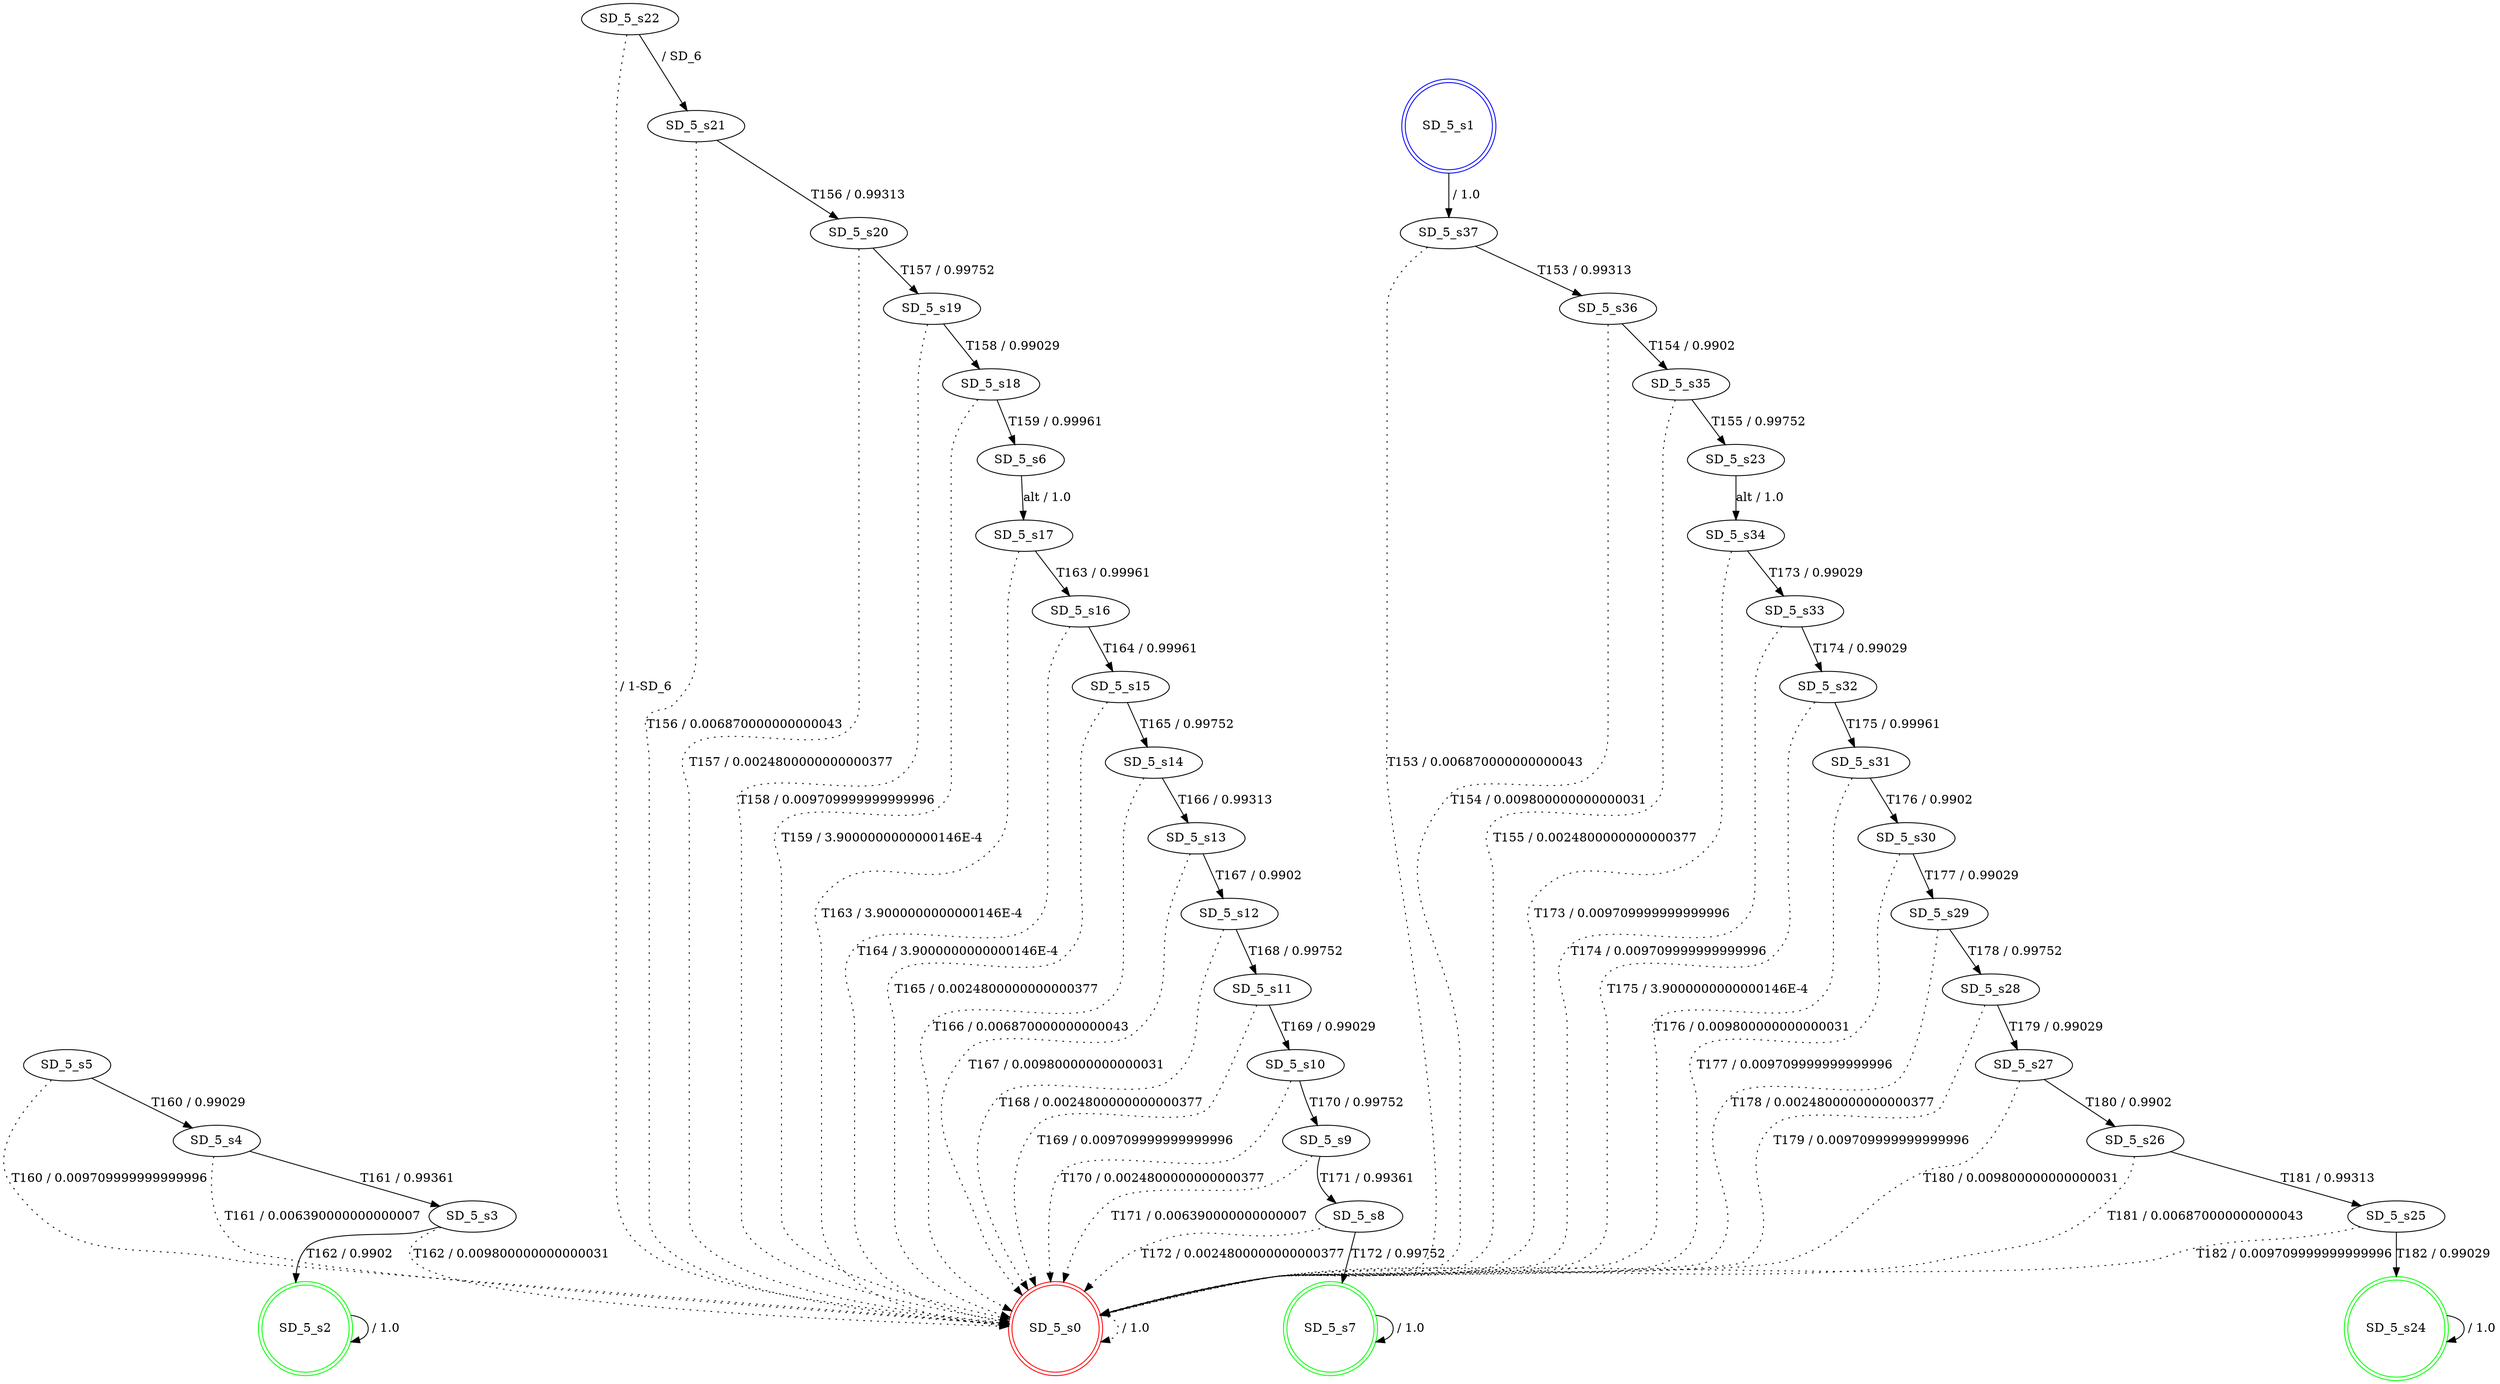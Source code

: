 digraph graphname {
SD_5_s0 [label="SD_5_s0",color=red,shape=doublecircle ];
SD_5_s1 [label="SD_5_s1",color=blue,shape=doublecircle ];
SD_5_s2 [label="SD_5_s2",color=green,shape=doublecircle ];
SD_5_s3 [label="SD_5_s3" ];
SD_5_s4 [label="SD_5_s4" ];
SD_5_s5 [label="SD_5_s5" ];
SD_5_s6 [label="SD_5_s6" ];
SD_5_s7 [label="SD_5_s7",color=green,shape=doublecircle ];
SD_5_s8 [label="SD_5_s8" ];
SD_5_s9 [label="SD_5_s9" ];
SD_5_s10 [label="SD_5_s10" ];
SD_5_s11 [label="SD_5_s11" ];
SD_5_s12 [label="SD_5_s12" ];
SD_5_s13 [label="SD_5_s13" ];
SD_5_s14 [label="SD_5_s14" ];
SD_5_s15 [label="SD_5_s15" ];
SD_5_s16 [label="SD_5_s16" ];
SD_5_s17 [label="SD_5_s17" ];
SD_5_s18 [label="SD_5_s18" ];
SD_5_s19 [label="SD_5_s19" ];
SD_5_s20 [label="SD_5_s20" ];
SD_5_s21 [label="SD_5_s21" ];
SD_5_s22 [label="SD_5_s22" ];
SD_5_s23 [label="SD_5_s23" ];
SD_5_s24 [label="SD_5_s24",color=green,shape=doublecircle ];
SD_5_s25 [label="SD_5_s25" ];
SD_5_s26 [label="SD_5_s26" ];
SD_5_s27 [label="SD_5_s27" ];
SD_5_s28 [label="SD_5_s28" ];
SD_5_s29 [label="SD_5_s29" ];
SD_5_s30 [label="SD_5_s30" ];
SD_5_s31 [label="SD_5_s31" ];
SD_5_s32 [label="SD_5_s32" ];
SD_5_s33 [label="SD_5_s33" ];
SD_5_s34 [label="SD_5_s34" ];
SD_5_s35 [label="SD_5_s35" ];
SD_5_s36 [label="SD_5_s36" ];
SD_5_s37 [label="SD_5_s37" ];
SD_5_s0 -> SD_5_s0 [label=" / 1.0", style=dotted];
SD_5_s1 -> SD_5_s37 [label=" / 1.0"];
SD_5_s2 -> SD_5_s2 [label=" / 1.0"];
SD_5_s3 -> SD_5_s2 [label="T162 / 0.9902"];
SD_5_s3 -> SD_5_s0 [label="T162 / 0.009800000000000031", style=dotted];
SD_5_s4 -> SD_5_s3 [label="T161 / 0.99361"];
SD_5_s4 -> SD_5_s0 [label="T161 / 0.006390000000000007", style=dotted];
SD_5_s5 -> SD_5_s4 [label="T160 / 0.99029"];
SD_5_s5 -> SD_5_s0 [label="T160 / 0.009709999999999996", style=dotted];
SD_5_s6 -> SD_5_s17 [label="alt / 1.0"];
SD_5_s7 -> SD_5_s7 [label=" / 1.0"];
SD_5_s8 -> SD_5_s7 [label="T172 / 0.99752"];
SD_5_s8 -> SD_5_s0 [label="T172 / 0.0024800000000000377", style=dotted];
SD_5_s9 -> SD_5_s8 [label="T171 / 0.99361"];
SD_5_s9 -> SD_5_s0 [label="T171 / 0.006390000000000007", style=dotted];
SD_5_s10 -> SD_5_s9 [label="T170 / 0.99752"];
SD_5_s10 -> SD_5_s0 [label="T170 / 0.0024800000000000377", style=dotted];
SD_5_s11 -> SD_5_s10 [label="T169 / 0.99029"];
SD_5_s11 -> SD_5_s0 [label="T169 / 0.009709999999999996", style=dotted];
SD_5_s12 -> SD_5_s11 [label="T168 / 0.99752"];
SD_5_s12 -> SD_5_s0 [label="T168 / 0.0024800000000000377", style=dotted];
SD_5_s13 -> SD_5_s12 [label="T167 / 0.9902"];
SD_5_s13 -> SD_5_s0 [label="T167 / 0.009800000000000031", style=dotted];
SD_5_s14 -> SD_5_s13 [label="T166 / 0.99313"];
SD_5_s14 -> SD_5_s0 [label="T166 / 0.006870000000000043", style=dotted];
SD_5_s15 -> SD_5_s14 [label="T165 / 0.99752"];
SD_5_s15 -> SD_5_s0 [label="T165 / 0.0024800000000000377", style=dotted];
SD_5_s16 -> SD_5_s15 [label="T164 / 0.99961"];
SD_5_s16 -> SD_5_s0 [label="T164 / 3.9000000000000146E-4", style=dotted];
SD_5_s17 -> SD_5_s16 [label="T163 / 0.99961"];
SD_5_s17 -> SD_5_s0 [label="T163 / 3.9000000000000146E-4", style=dotted];
SD_5_s18 -> SD_5_s6 [label="T159 / 0.99961"];
SD_5_s18 -> SD_5_s0 [label="T159 / 3.9000000000000146E-4", style=dotted];
SD_5_s19 -> SD_5_s18 [label="T158 / 0.99029"];
SD_5_s19 -> SD_5_s0 [label="T158 / 0.009709999999999996", style=dotted];
SD_5_s20 -> SD_5_s19 [label="T157 / 0.99752"];
SD_5_s20 -> SD_5_s0 [label="T157 / 0.0024800000000000377", style=dotted];
SD_5_s21 -> SD_5_s20 [label="T156 / 0.99313"];
SD_5_s21 -> SD_5_s0 [label="T156 / 0.006870000000000043", style=dotted];
SD_5_s22 -> SD_5_s21 [label=" / SD_6"];
SD_5_s22 -> SD_5_s0 [label=" / 1-SD_6", style=dotted];
SD_5_s23 -> SD_5_s34 [label="alt / 1.0"];
SD_5_s24 -> SD_5_s24 [label=" / 1.0"];
SD_5_s25 -> SD_5_s24 [label="T182 / 0.99029"];
SD_5_s25 -> SD_5_s0 [label="T182 / 0.009709999999999996", style=dotted];
SD_5_s26 -> SD_5_s25 [label="T181 / 0.99313"];
SD_5_s26 -> SD_5_s0 [label="T181 / 0.006870000000000043", style=dotted];
SD_5_s27 -> SD_5_s26 [label="T180 / 0.9902"];
SD_5_s27 -> SD_5_s0 [label="T180 / 0.009800000000000031", style=dotted];
SD_5_s28 -> SD_5_s27 [label="T179 / 0.99029"];
SD_5_s28 -> SD_5_s0 [label="T179 / 0.009709999999999996", style=dotted];
SD_5_s29 -> SD_5_s28 [label="T178 / 0.99752"];
SD_5_s29 -> SD_5_s0 [label="T178 / 0.0024800000000000377", style=dotted];
SD_5_s30 -> SD_5_s29 [label="T177 / 0.99029"];
SD_5_s30 -> SD_5_s0 [label="T177 / 0.009709999999999996", style=dotted];
SD_5_s31 -> SD_5_s30 [label="T176 / 0.9902"];
SD_5_s31 -> SD_5_s0 [label="T176 / 0.009800000000000031", style=dotted];
SD_5_s32 -> SD_5_s31 [label="T175 / 0.99961"];
SD_5_s32 -> SD_5_s0 [label="T175 / 3.9000000000000146E-4", style=dotted];
SD_5_s33 -> SD_5_s32 [label="T174 / 0.99029"];
SD_5_s33 -> SD_5_s0 [label="T174 / 0.009709999999999996", style=dotted];
SD_5_s34 -> SD_5_s33 [label="T173 / 0.99029"];
SD_5_s34 -> SD_5_s0 [label="T173 / 0.009709999999999996", style=dotted];
SD_5_s35 -> SD_5_s23 [label="T155 / 0.99752"];
SD_5_s35 -> SD_5_s0 [label="T155 / 0.0024800000000000377", style=dotted];
SD_5_s36 -> SD_5_s35 [label="T154 / 0.9902"];
SD_5_s36 -> SD_5_s0 [label="T154 / 0.009800000000000031", style=dotted];
SD_5_s37 -> SD_5_s36 [label="T153 / 0.99313"];
SD_5_s37 -> SD_5_s0 [label="T153 / 0.006870000000000043", style=dotted];
}